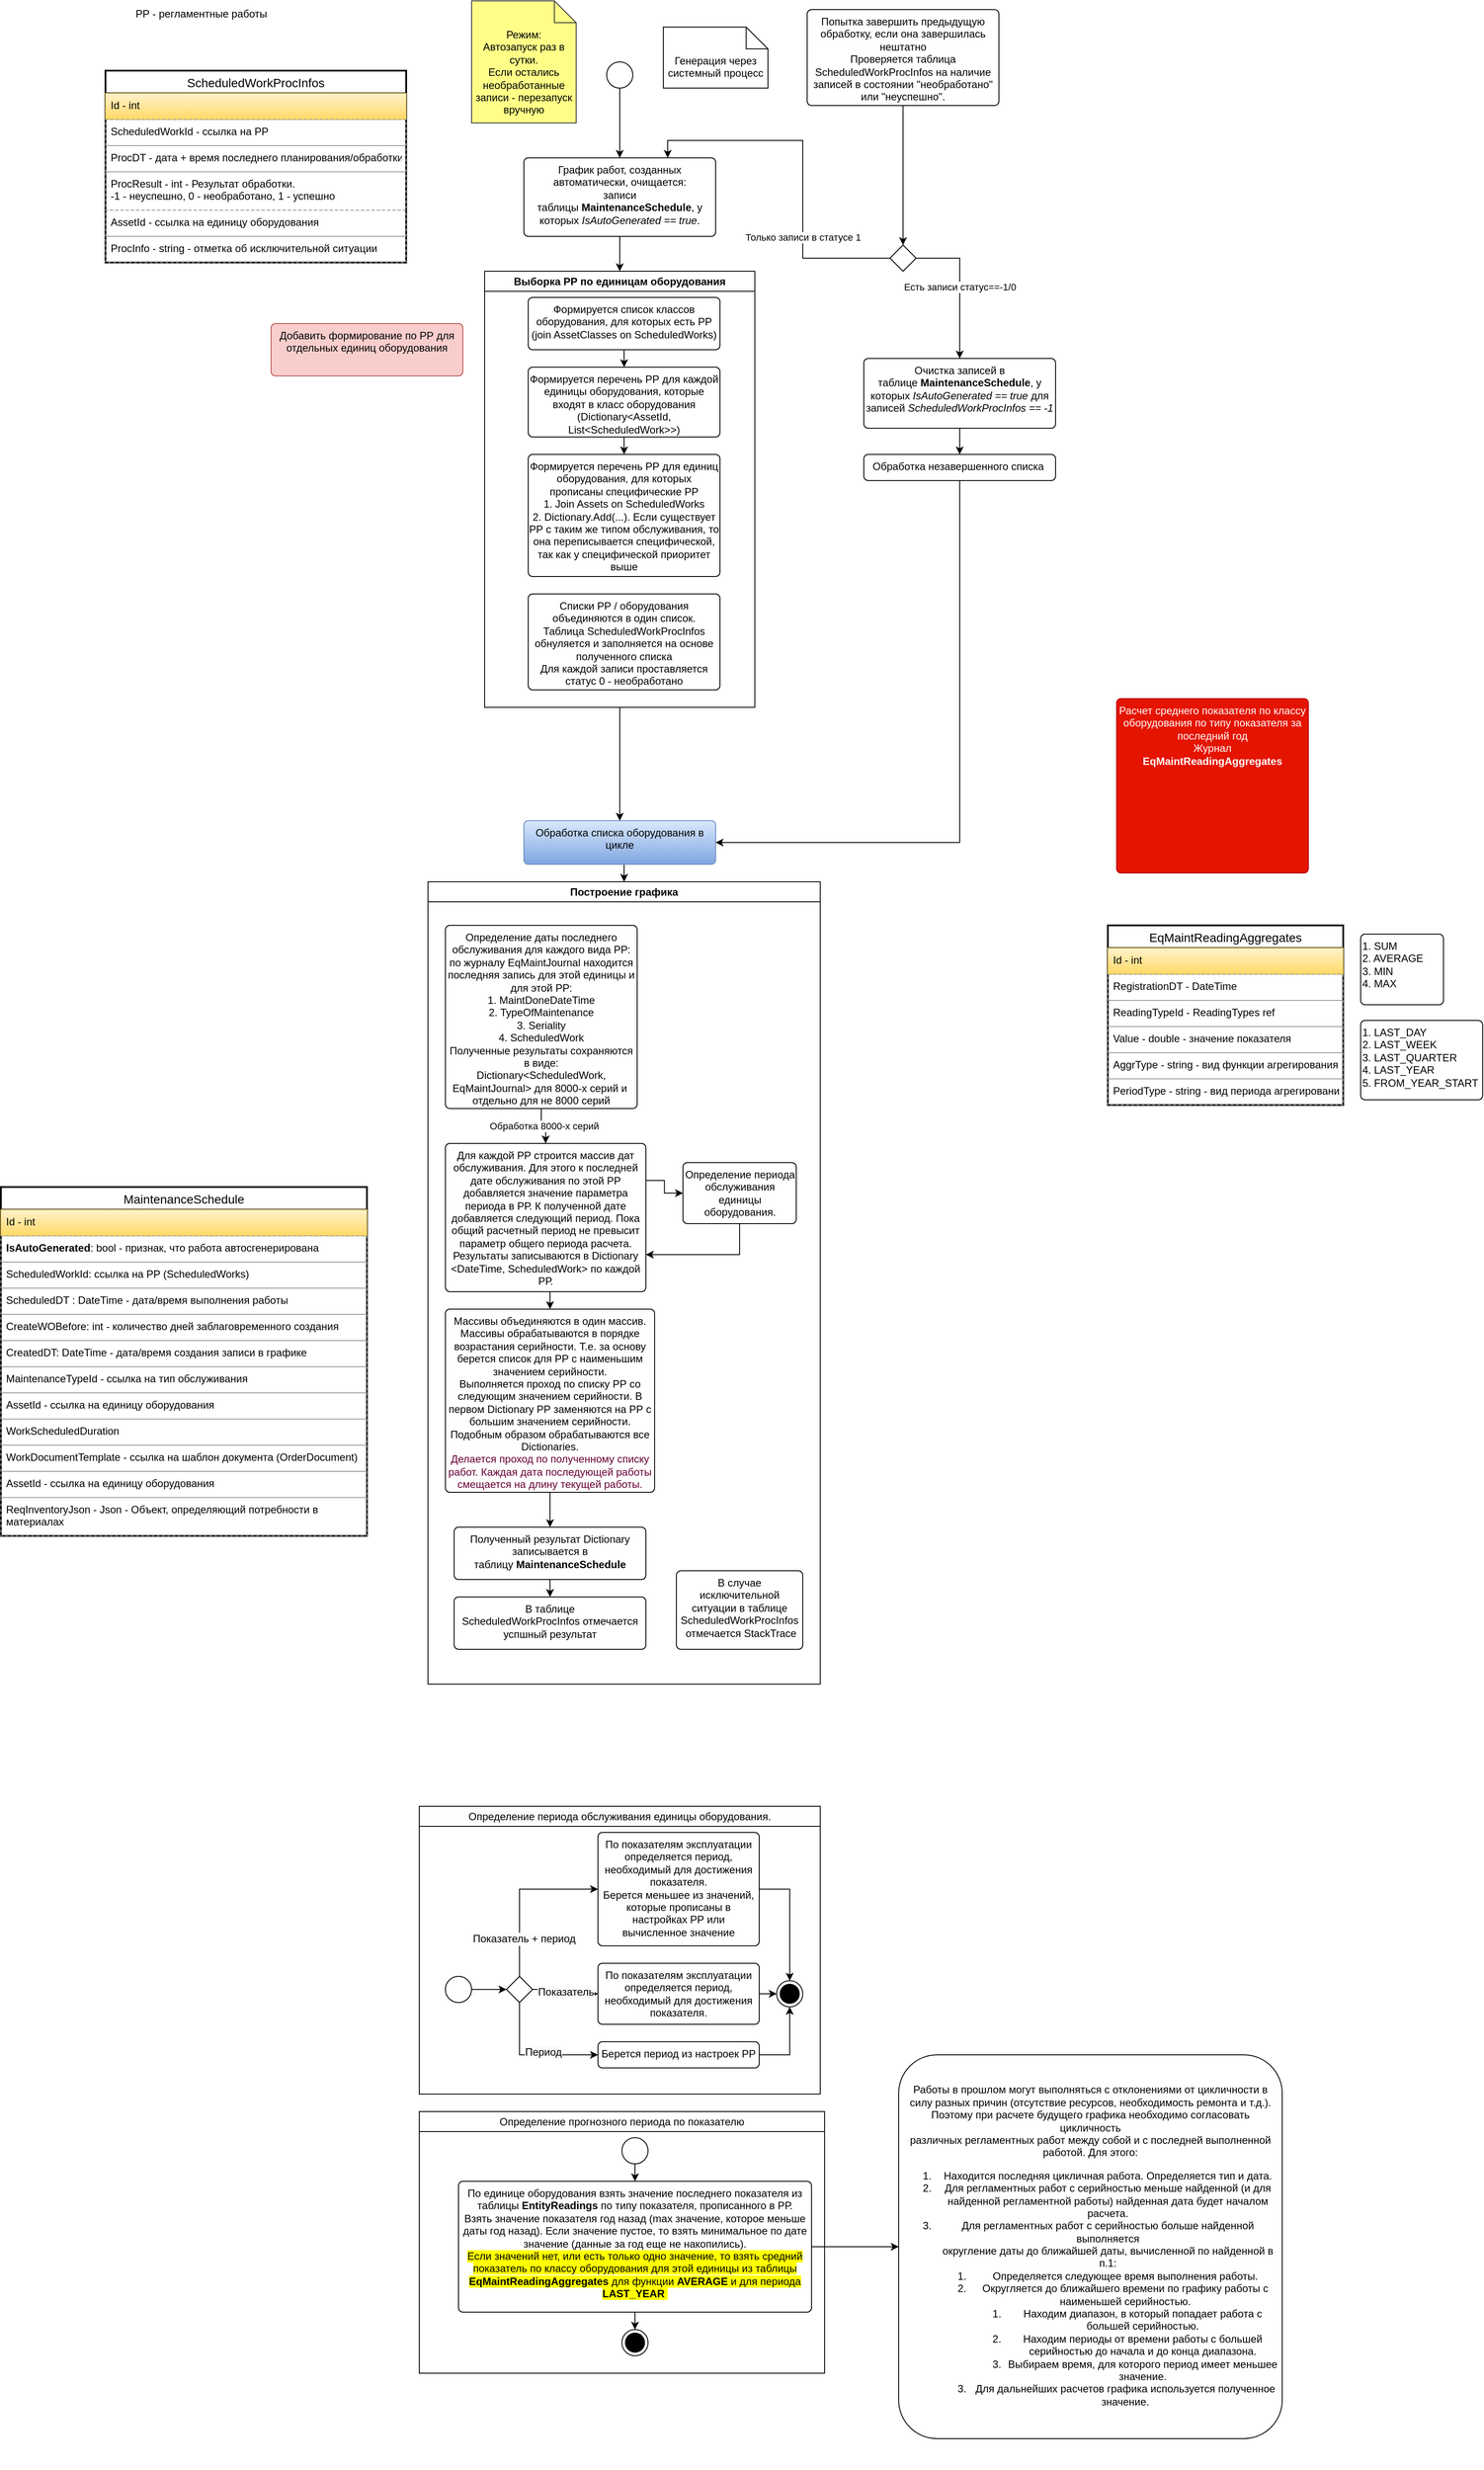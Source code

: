 <mxfile version="20.7.4" type="device" pages="2"><diagram id="JHgPnaKzO2jE0AW-ym6M" name="Обработка РР.v.4"><mxGraphModel dx="2268" dy="1928" grid="1" gridSize="10" guides="1" tooltips="1" connect="1" arrows="1" fold="1" page="1" pageScale="1" pageWidth="850" pageHeight="1100" math="0" shadow="0"><root><mxCell id="0"/><mxCell id="1" parent="0"/><mxCell id="C1rYLVLYfybaDBwQ7R8C-34" style="edgeStyle=elbowEdgeStyle;rounded=0;orthogonalLoop=1;jettySize=auto;html=1;exitX=0.5;exitY=1;exitDx=0;exitDy=0;entryX=0.5;entryY=0;entryDx=0;entryDy=0;" parent="1" source="Jcl7Zfxa4LBaRfXz7T5j-1" target="r-Jg5d-p9sV3vvvIZB25-13" edge="1"><mxGeometry relative="1" as="geometry"/></mxCell><mxCell id="Jcl7Zfxa4LBaRfXz7T5j-1" value="" style="ellipse;spacingBottom=0;" parent="1" vertex="1"><mxGeometry x="425" y="-310" width="30" height="30" as="geometry"/></mxCell><mxCell id="Jcl7Zfxa4LBaRfXz7T5j-17" value="РР - регламентные работы" style="text;html=1;strokeColor=none;fillColor=none;align=center;verticalAlign=middle;whiteSpace=wrap;rounded=0;" parent="1" vertex="1"><mxGeometry x="-120" y="-380" width="160" height="30" as="geometry"/></mxCell><mxCell id="Jcl7Zfxa4LBaRfXz7T5j-40" style="edgeStyle=orthogonalEdgeStyle;rounded=0;orthogonalLoop=1;jettySize=auto;html=1;exitX=0.5;exitY=1;exitDx=0;exitDy=0;" parent="1" source="Jcl7Zfxa4LBaRfXz7T5j-20" target="Jcl7Zfxa4LBaRfXz7T5j-31" edge="1"><mxGeometry relative="1" as="geometry"/></mxCell><mxCell id="Jcl7Zfxa4LBaRfXz7T5j-20" value="&lt;span style=&quot;background-color: rgb(255, 255, 255);&quot;&gt;Выборка РР по единицам оборудования&lt;/span&gt;" style="swimlane;whiteSpace=wrap;html=1;" parent="1" vertex="1"><mxGeometry x="285" y="-70" width="310" height="500" as="geometry"><mxRectangle x="335" y="140" width="280" height="30" as="alternateBounds"/></mxGeometry></mxCell><mxCell id="Jcl7Zfxa4LBaRfXz7T5j-24" style="edgeStyle=orthogonalEdgeStyle;rounded=0;orthogonalLoop=1;jettySize=auto;html=1;exitX=0.5;exitY=1;exitDx=0;exitDy=0;entryX=0.5;entryY=0;entryDx=0;entryDy=0;" parent="Jcl7Zfxa4LBaRfXz7T5j-20" source="Jcl7Zfxa4LBaRfXz7T5j-21" target="Jcl7Zfxa4LBaRfXz7T5j-22" edge="1"><mxGeometry relative="1" as="geometry"/></mxCell><mxCell id="Jcl7Zfxa4LBaRfXz7T5j-21" value="Формируется список классов оборудования, для которых есть РР&lt;br&gt;(join AssetClasses on ScheduledWorks)" style="html=1;align=center;verticalAlign=top;rounded=1;absoluteArcSize=1;arcSize=10;dashed=0;whiteSpace=wrap;" parent="Jcl7Zfxa4LBaRfXz7T5j-20" vertex="1"><mxGeometry x="50" y="30" width="220" height="60" as="geometry"/></mxCell><mxCell id="Jcl7Zfxa4LBaRfXz7T5j-25" style="edgeStyle=orthogonalEdgeStyle;rounded=0;orthogonalLoop=1;jettySize=auto;html=1;exitX=0.5;exitY=1;exitDx=0;exitDy=0;entryX=0.5;entryY=0;entryDx=0;entryDy=0;" parent="Jcl7Zfxa4LBaRfXz7T5j-20" source="Jcl7Zfxa4LBaRfXz7T5j-22" target="Jcl7Zfxa4LBaRfXz7T5j-23" edge="1"><mxGeometry relative="1" as="geometry"/></mxCell><mxCell id="Jcl7Zfxa4LBaRfXz7T5j-22" value="Формируется перечень РР для каждой единицы оборудования, которые входят в класс оборудования &lt;br&gt;(Dictionary&amp;lt;AssetId, List&amp;lt;ScheduledWork&amp;gt;&amp;gt;)" style="html=1;align=center;verticalAlign=top;rounded=1;absoluteArcSize=1;arcSize=10;dashed=0;whiteSpace=wrap;" parent="Jcl7Zfxa4LBaRfXz7T5j-20" vertex="1"><mxGeometry x="50" y="110" width="220" height="80" as="geometry"/></mxCell><mxCell id="Jcl7Zfxa4LBaRfXz7T5j-23" value="Формируется перечень РР для единиц оборудования, для которых прописаны специфические РР&lt;br&gt;1. Join Assets on ScheduledWorks&lt;br&gt;2. Dictionary.Add(...). Если существует РР с таким же типом обслуживания, то она переписывается специфической, так как у специфической приоритет выше" style="html=1;align=center;verticalAlign=top;rounded=1;absoluteArcSize=1;arcSize=10;dashed=0;whiteSpace=wrap;" parent="Jcl7Zfxa4LBaRfXz7T5j-20" vertex="1"><mxGeometry x="50" y="210" width="220" height="140" as="geometry"/></mxCell><mxCell id="r-Jg5d-p9sV3vvvIZB25-47" value="Списки РР / оборудования объединяются в один список.&lt;br&gt;Таблица ScheduledWorkProcInfos обнуляется и заполняется на основе полученного списка&lt;br&gt;Для каждой записи проставляется статус 0 - необработано" style="html=1;align=center;verticalAlign=top;rounded=1;absoluteArcSize=1;arcSize=10;dashed=0;whiteSpace=wrap;" parent="Jcl7Zfxa4LBaRfXz7T5j-20" vertex="1"><mxGeometry x="50" y="370" width="220" height="110" as="geometry"/></mxCell><mxCell id="Jcl7Zfxa4LBaRfXz7T5j-26" value="Построение графика" style="swimlane;whiteSpace=wrap;html=1;" parent="1" vertex="1"><mxGeometry x="220" y="630" width="450" height="920" as="geometry"/></mxCell><mxCell id="Jcl7Zfxa4LBaRfXz7T5j-47" value="Обработка 8000-х серий" style="edgeStyle=orthogonalEdgeStyle;rounded=0;orthogonalLoop=1;jettySize=auto;html=1;exitX=0.5;exitY=1;exitDx=0;exitDy=0;entryX=0.5;entryY=0;entryDx=0;entryDy=0;fontColor=#000000;" parent="Jcl7Zfxa4LBaRfXz7T5j-26" source="Jcl7Zfxa4LBaRfXz7T5j-42" target="Jcl7Zfxa4LBaRfXz7T5j-43" edge="1"><mxGeometry relative="1" as="geometry"/></mxCell><mxCell id="Jcl7Zfxa4LBaRfXz7T5j-42" value="Определение даты последнего обслуживания для каждого вида РР: по журналу&amp;nbsp;EqMaintJournal находится последняя запись для этой единицы и для этой РР:&lt;br&gt;1. MaintDoneDateTime&lt;br&gt;2. TypeOfMaintenance&lt;br&gt;3. Seriality&lt;br&gt;4. ScheduledWork&lt;br&gt;Полученные результаты сохраняются в виде:&lt;br&gt;Dictionary&amp;lt;ScheduledWork, EqMaintJournal&amp;gt; для 8000-х серий и&amp;nbsp;&lt;br&gt;отдельно для не 8000 серий" style="html=1;align=center;verticalAlign=top;rounded=1;absoluteArcSize=1;arcSize=10;dashed=0;whiteSpace=wrap;" parent="Jcl7Zfxa4LBaRfXz7T5j-26" vertex="1"><mxGeometry x="20" y="50" width="220" height="210" as="geometry"/></mxCell><mxCell id="Jcl7Zfxa4LBaRfXz7T5j-50" style="edgeStyle=orthogonalEdgeStyle;rounded=0;orthogonalLoop=1;jettySize=auto;html=1;exitX=0.5;exitY=1;exitDx=0;exitDy=0;entryX=0.5;entryY=0;entryDx=0;entryDy=0;fontColor=#000000;" parent="Jcl7Zfxa4LBaRfXz7T5j-26" source="Jcl7Zfxa4LBaRfXz7T5j-43" target="Jcl7Zfxa4LBaRfXz7T5j-49" edge="1"><mxGeometry relative="1" as="geometry"/></mxCell><mxCell id="C1rYLVLYfybaDBwQ7R8C-25" style="edgeStyle=orthogonalEdgeStyle;rounded=0;orthogonalLoop=1;jettySize=auto;html=1;exitX=1;exitY=0.25;exitDx=0;exitDy=0;entryX=0;entryY=0.5;entryDx=0;entryDy=0;" parent="Jcl7Zfxa4LBaRfXz7T5j-26" source="Jcl7Zfxa4LBaRfXz7T5j-43" target="C1rYLVLYfybaDBwQ7R8C-16" edge="1"><mxGeometry relative="1" as="geometry"/></mxCell><mxCell id="Jcl7Zfxa4LBaRfXz7T5j-43" value="Для каждой РР строится массив дат обслуживания. Для этого к последней дате обслуживания по этой РР добавляется значение параметра периода в РР. К полученной дате добавляется следующий период. Пока общий расчетный период не превысит параметр общего периода расчета.&lt;br&gt;Результаты записываются в Dictionary &amp;lt;DateTime, ScheduledWork&amp;gt; по каждой РР." style="html=1;align=center;verticalAlign=top;rounded=1;absoluteArcSize=1;arcSize=10;dashed=0;whiteSpace=wrap;" parent="Jcl7Zfxa4LBaRfXz7T5j-26" vertex="1"><mxGeometry x="20" y="300" width="230" height="170" as="geometry"/></mxCell><mxCell id="r-Jg5d-p9sV3vvvIZB25-4" style="edgeStyle=orthogonalEdgeStyle;rounded=0;orthogonalLoop=1;jettySize=auto;html=1;exitX=0.5;exitY=1;exitDx=0;exitDy=0;entryX=0.5;entryY=0;entryDx=0;entryDy=0;" parent="Jcl7Zfxa4LBaRfXz7T5j-26" source="Jcl7Zfxa4LBaRfXz7T5j-49" target="r-Jg5d-p9sV3vvvIZB25-3" edge="1"><mxGeometry relative="1" as="geometry"/></mxCell><mxCell id="Jcl7Zfxa4LBaRfXz7T5j-49" value="Массивы объединяются в один массив.&lt;br&gt;Массивы обрабатываются в порядке возрастания серийности. Т.е. за основу берется список для РР с наименьшим значением серийности.&lt;br&gt;Выполняется проход по списку РР со следующим значением серийности. В первом Dictionary РР заменяются на РР с большим значением серийности.&lt;br&gt;Подобным образом обрабатываются все Dictionaries.&lt;br&gt;&lt;font color=&quot;#660033&quot;&gt;Делается проход по полученному списку работ. Каждая дата последующей работы смещается на длину текущей работы.&lt;/font&gt;" style="html=1;align=center;verticalAlign=top;rounded=1;absoluteArcSize=1;arcSize=10;dashed=0;whiteSpace=wrap;" parent="Jcl7Zfxa4LBaRfXz7T5j-26" vertex="1"><mxGeometry x="20" y="490" width="240" height="210" as="geometry"/></mxCell><mxCell id="C1rYLVLYfybaDBwQ7R8C-16" value="Определение периода обслуживания единицы оборудования." style="html=1;align=center;verticalAlign=top;rounded=1;absoluteArcSize=1;arcSize=10;dashed=0;whiteSpace=wrap;" parent="Jcl7Zfxa4LBaRfXz7T5j-26" vertex="1"><mxGeometry x="292.5" y="322" width="130" height="70" as="geometry"/></mxCell><mxCell id="C1rYLVLYfybaDBwQ7R8C-31" style="edgeStyle=orthogonalEdgeStyle;rounded=0;orthogonalLoop=1;jettySize=auto;html=1;exitX=0.5;exitY=1;exitDx=0;exitDy=0;entryX=1;entryY=0.75;entryDx=0;entryDy=0;" parent="Jcl7Zfxa4LBaRfXz7T5j-26" source="C1rYLVLYfybaDBwQ7R8C-16" target="Jcl7Zfxa4LBaRfXz7T5j-43" edge="1"><mxGeometry x="0.785" y="113" relative="1" as="geometry"><mxPoint x="290" y="440" as="targetPoint"/><mxPoint as="offset"/><mxPoint x="835" y="470" as="sourcePoint"/></mxGeometry></mxCell><mxCell id="r-Jg5d-p9sV3vvvIZB25-63" style="edgeStyle=orthogonalEdgeStyle;rounded=0;orthogonalLoop=1;jettySize=auto;html=1;exitX=0.5;exitY=1;exitDx=0;exitDy=0;entryX=0.5;entryY=0;entryDx=0;entryDy=0;" parent="Jcl7Zfxa4LBaRfXz7T5j-26" source="r-Jg5d-p9sV3vvvIZB25-3" target="r-Jg5d-p9sV3vvvIZB25-62" edge="1"><mxGeometry relative="1" as="geometry"/></mxCell><mxCell id="r-Jg5d-p9sV3vvvIZB25-3" value="Полученный результат Dictionary записывается в таблицу&amp;nbsp;&lt;strong&gt;MaintenanceSchedule&lt;/strong&gt;" style="html=1;align=center;verticalAlign=top;rounded=1;absoluteArcSize=1;arcSize=10;dashed=0;whiteSpace=wrap;" parent="Jcl7Zfxa4LBaRfXz7T5j-26" vertex="1"><mxGeometry x="30" y="740" width="220" height="60" as="geometry"/></mxCell><mxCell id="r-Jg5d-p9sV3vvvIZB25-62" value="В таблице ScheduledWorkProcInfos&amp;nbsp;отмечается успшный результат" style="html=1;align=center;verticalAlign=top;rounded=1;absoluteArcSize=1;arcSize=10;dashed=0;whiteSpace=wrap;" parent="Jcl7Zfxa4LBaRfXz7T5j-26" vertex="1"><mxGeometry x="30" y="820" width="220" height="60" as="geometry"/></mxCell><mxCell id="r-Jg5d-p9sV3vvvIZB25-64" value="В случае исключительной ситуации в таблице ScheduledWorkProcInfos&lt;br&gt;&amp;nbsp;отмечается StackTrace" style="html=1;align=center;verticalAlign=top;rounded=1;absoluteArcSize=1;arcSize=10;dashed=0;whiteSpace=wrap;" parent="Jcl7Zfxa4LBaRfXz7T5j-26" vertex="1"><mxGeometry x="285" y="790" width="145" height="90" as="geometry"/></mxCell><mxCell id="Jcl7Zfxa4LBaRfXz7T5j-38" style="edgeStyle=orthogonalEdgeStyle;rounded=0;orthogonalLoop=1;jettySize=auto;html=1;exitX=0.5;exitY=1;exitDx=0;exitDy=0;entryX=0.5;entryY=0;entryDx=0;entryDy=0;" parent="1" source="Jcl7Zfxa4LBaRfXz7T5j-31" target="Jcl7Zfxa4LBaRfXz7T5j-26" edge="1"><mxGeometry relative="1" as="geometry"><mxPoint x="530" y="910" as="targetPoint"/><mxPoint x="750" y="615" as="sourcePoint"/></mxGeometry></mxCell><mxCell id="Jcl7Zfxa4LBaRfXz7T5j-31" value="Обработка списка оборудования в цикле" style="html=1;align=center;verticalAlign=top;rounded=1;absoluteArcSize=1;arcSize=10;dashed=0;whiteSpace=wrap;fillColor=#dae8fc;gradientColor=#7ea6e0;strokeColor=#6c8ebf;" parent="1" vertex="1"><mxGeometry x="330" y="560" width="220" height="50" as="geometry"/></mxCell><mxCell id="UWZ5M1eTcSLC1sL6GRkr-5" value="Расчет среднего показателя по классу оборудования по типу показателя за последний год&lt;br&gt;Журнал&lt;br&gt;&lt;b&gt;EqMaintReadingAggregates&lt;/b&gt;&lt;br&gt;" style="html=1;align=center;verticalAlign=top;rounded=1;absoluteArcSize=1;arcSize=10;dashed=0;whiteSpace=wrap;fillColor=#e51400;fontColor=#ffffff;strokeColor=#B20000;" parent="1" vertex="1"><mxGeometry x="1010" y="420" width="220" height="200" as="geometry"/></mxCell><mxCell id="UWZ5M1eTcSLC1sL6GRkr-8" value="EqMaintReadingAggregates" style="swimlane;fontStyle=0;childLayout=stackLayout;horizontal=1;startSize=26;horizontalStack=0;resizeParent=1;resizeParentMax=0;resizeLast=0;collapsible=1;marginBottom=0;align=center;fontSize=14;strokeWidth=2;" parent="1" vertex="1"><mxGeometry x="1000" y="680" width="270" height="206" as="geometry"/></mxCell><mxCell id="UWZ5M1eTcSLC1sL6GRkr-9" value="Id - int" style="text;strokeColor=#d6b656;fillColor=#fff2cc;spacingLeft=4;spacingRight=4;overflow=hidden;rotatable=0;points=[[0,0.5],[1,0.5]];portConstraint=eastwest;fontSize=12;gradientColor=#ffd966;" parent="UWZ5M1eTcSLC1sL6GRkr-8" vertex="1"><mxGeometry y="26" width="270" height="30" as="geometry"/></mxCell><mxCell id="UWZ5M1eTcSLC1sL6GRkr-10" value="RegistrationDT - DateTime" style="text;strokeColor=#999999;fillColor=none;spacingLeft=4;spacingRight=4;overflow=hidden;rotatable=0;points=[[0,0.5],[1,0.5]];portConstraint=eastwest;fontSize=12;dashed=1;" parent="UWZ5M1eTcSLC1sL6GRkr-8" vertex="1"><mxGeometry y="56" width="270" height="30" as="geometry"/></mxCell><mxCell id="UWZ5M1eTcSLC1sL6GRkr-11" value="ReadingTypeId - ReadingTypes ref" style="text;strokeColor=#999999;fillColor=none;spacingLeft=4;spacingRight=4;overflow=hidden;rotatable=0;points=[[0,0.5],[1,0.5]];portConstraint=eastwest;fontSize=12;dashed=1;" parent="UWZ5M1eTcSLC1sL6GRkr-8" vertex="1"><mxGeometry y="86" width="270" height="30" as="geometry"/></mxCell><mxCell id="UWZ5M1eTcSLC1sL6GRkr-12" value="Value - double - значение показателя" style="text;strokeColor=#999999;fillColor=none;spacingLeft=4;spacingRight=4;overflow=hidden;rotatable=0;points=[[0,0.5],[1,0.5]];portConstraint=eastwest;fontSize=12;dashed=1;" parent="UWZ5M1eTcSLC1sL6GRkr-8" vertex="1"><mxGeometry y="116" width="270" height="30" as="geometry"/></mxCell><mxCell id="UWZ5M1eTcSLC1sL6GRkr-13" value="AggrType - string - вид функции агрегирования" style="text;strokeColor=#999999;fillColor=none;spacingLeft=4;spacingRight=4;overflow=hidden;rotatable=0;points=[[0,0.5],[1,0.5]];portConstraint=eastwest;fontSize=12;dashed=1;" parent="UWZ5M1eTcSLC1sL6GRkr-8" vertex="1"><mxGeometry y="146" width="270" height="30" as="geometry"/></mxCell><mxCell id="UWZ5M1eTcSLC1sL6GRkr-16" value="PeriodType - string - вид периода агрегирования" style="text;strokeColor=#999999;fillColor=none;spacingLeft=4;spacingRight=4;overflow=hidden;rotatable=0;points=[[0,0.5],[1,0.5]];portConstraint=eastwest;fontSize=12;dashed=1;" parent="UWZ5M1eTcSLC1sL6GRkr-8" vertex="1"><mxGeometry y="176" width="270" height="30" as="geometry"/></mxCell><mxCell id="UWZ5M1eTcSLC1sL6GRkr-15" value="1. SUM&lt;br&gt;2. AVERAGE&lt;br&gt;3. MIN&lt;br&gt;4. MAX" style="html=1;align=left;verticalAlign=top;rounded=1;absoluteArcSize=1;arcSize=10;dashed=0;whiteSpace=wrap;" parent="1" vertex="1"><mxGeometry x="1290" y="690" width="95" height="81" as="geometry"/></mxCell><mxCell id="UWZ5M1eTcSLC1sL6GRkr-17" value="1. LAST_DAY&lt;br&gt;2. LAST_WEEK&lt;br&gt;3. LAST_QUARTER&lt;br&gt;4. LAST_YEAR&lt;br&gt;5. FROM_YEAR_START" style="html=1;align=left;verticalAlign=top;rounded=1;absoluteArcSize=1;arcSize=10;dashed=0;whiteSpace=wrap;" parent="1" vertex="1"><mxGeometry x="1290" y="789" width="140" height="91" as="geometry"/></mxCell><mxCell id="UWZ5M1eTcSLC1sL6GRkr-18" value="&lt;span style=&quot;font-weight: 400;&quot;&gt;Определение прогнозного периода по показателю&lt;/span&gt;" style="swimlane;whiteSpace=wrap;html=1;strokeColor=#000000;strokeWidth=1;" parent="1" vertex="1"><mxGeometry x="210" y="2040" width="465" height="300" as="geometry"/></mxCell><mxCell id="UWZ5M1eTcSLC1sL6GRkr-1" value="" style="ellipse;" parent="UWZ5M1eTcSLC1sL6GRkr-18" vertex="1"><mxGeometry x="232.5" y="30" width="30" height="30" as="geometry"/></mxCell><mxCell id="UWZ5M1eTcSLC1sL6GRkr-2" value="По единице оборудования взять значение последнего показателя из таблицы &lt;b&gt;EntityReadings&lt;/b&gt; по типу показателя, прописанного в РР.&lt;br&gt;Взять значение показателя год назад (max значение, которое меньше даты год назад). Если значение пустое, то взять минимальное по дате значение (данные за год еще не накопились).&lt;br&gt;&lt;span style=&quot;background-color: rgb(255, 255, 0);&quot;&gt;Если значений нет, или есть только одно значение, то&amp;nbsp;взять средний показатель по классу оборудования для этой единицы из таблицы &lt;b&gt;EqMaintReadingAggregates &lt;/b&gt;для функции &lt;b&gt;AVERAGE&lt;/b&gt; и для периода &lt;b&gt;LAST_YEAR&amp;nbsp;&lt;/b&gt;&lt;/span&gt;" style="html=1;align=center;verticalAlign=top;rounded=1;absoluteArcSize=1;arcSize=10;dashed=0;whiteSpace=wrap;" parent="UWZ5M1eTcSLC1sL6GRkr-18" vertex="1"><mxGeometry x="45" y="80" width="405" height="150" as="geometry"/></mxCell><mxCell id="UWZ5M1eTcSLC1sL6GRkr-19" value="" style="ellipse;html=1;shape=endState;fillColor=strokeColor;strokeColor=#000000;strokeWidth=1;" parent="UWZ5M1eTcSLC1sL6GRkr-18" vertex="1"><mxGeometry x="232.5" y="250" width="30" height="30" as="geometry"/></mxCell><mxCell id="UWZ5M1eTcSLC1sL6GRkr-4" style="edgeStyle=orthogonalEdgeStyle;rounded=0;orthogonalLoop=1;jettySize=auto;html=1;exitX=0.5;exitY=1;exitDx=0;exitDy=0;entryX=0.5;entryY=0;entryDx=0;entryDy=0;" parent="UWZ5M1eTcSLC1sL6GRkr-18" source="UWZ5M1eTcSLC1sL6GRkr-1" target="UWZ5M1eTcSLC1sL6GRkr-2" edge="1"><mxGeometry relative="1" as="geometry"/></mxCell><mxCell id="UWZ5M1eTcSLC1sL6GRkr-20" style="edgeStyle=orthogonalEdgeStyle;rounded=0;orthogonalLoop=1;jettySize=auto;html=1;exitX=0.5;exitY=1;exitDx=0;exitDy=0;entryX=0.5;entryY=0;entryDx=0;entryDy=0;" parent="UWZ5M1eTcSLC1sL6GRkr-18" source="UWZ5M1eTcSLC1sL6GRkr-2" target="UWZ5M1eTcSLC1sL6GRkr-19" edge="1"><mxGeometry relative="1" as="geometry"/></mxCell><mxCell id="r-Jg5d-p9sV3vvvIZB25-5" value="MaintenanceSchedule" style="swimlane;fontStyle=0;childLayout=stackLayout;horizontal=1;startSize=26;horizontalStack=0;resizeParent=1;resizeParentMax=0;resizeLast=0;collapsible=1;marginBottom=0;align=center;fontSize=14;strokeWidth=2;" parent="1" vertex="1"><mxGeometry x="-270" y="980" width="420" height="400" as="geometry"/></mxCell><mxCell id="r-Jg5d-p9sV3vvvIZB25-6" value="Id - int" style="text;strokeColor=#d6b656;fillColor=#fff2cc;spacingLeft=4;spacingRight=4;overflow=hidden;rotatable=0;points=[[0,0.5],[1,0.5]];portConstraint=eastwest;fontSize=12;gradientColor=#ffd966;" parent="r-Jg5d-p9sV3vvvIZB25-5" vertex="1"><mxGeometry y="26" width="420" height="30" as="geometry"/></mxCell><mxCell id="r-Jg5d-p9sV3vvvIZB25-7" value="&lt;b&gt;IsAutoGenerated&lt;/b&gt;: bool - признак, что работа автосгенерирована" style="text;strokeColor=#999999;fillColor=none;spacingLeft=4;spacingRight=4;overflow=hidden;rotatable=0;points=[[0,0.5],[1,0.5]];portConstraint=eastwest;fontSize=12;dashed=1;html=1;" parent="r-Jg5d-p9sV3vvvIZB25-5" vertex="1"><mxGeometry y="56" width="420" height="30" as="geometry"/></mxCell><mxCell id="r-Jg5d-p9sV3vvvIZB25-8" value="ScheduledWorkId: ссылка на РР (ScheduledWorks)" style="text;strokeColor=#999999;fillColor=none;spacingLeft=4;spacingRight=4;overflow=hidden;rotatable=0;points=[[0,0.5],[1,0.5]];portConstraint=eastwest;fontSize=12;dashed=1;html=1;" parent="r-Jg5d-p9sV3vvvIZB25-5" vertex="1"><mxGeometry y="86" width="420" height="30" as="geometry"/></mxCell><mxCell id="r-Jg5d-p9sV3vvvIZB25-9" value="ScheduledDT : DateTime - дата/время выполнения работы" style="text;strokeColor=#999999;fillColor=none;spacingLeft=4;spacingRight=4;overflow=hidden;rotatable=0;points=[[0,0.5],[1,0.5]];portConstraint=eastwest;fontSize=12;dashed=1;fontStyle=0;html=1;" parent="r-Jg5d-p9sV3vvvIZB25-5" vertex="1"><mxGeometry y="116" width="420" height="30" as="geometry"/></mxCell><mxCell id="r-Jg5d-p9sV3vvvIZB25-10" value="CreateWOBefore: int - количество дней заблаговременного создания" style="text;strokeColor=#999999;fillColor=none;spacingLeft=4;spacingRight=4;overflow=hidden;rotatable=0;points=[[0,0.5],[1,0.5]];portConstraint=eastwest;fontSize=12;dashed=1;html=1;" parent="r-Jg5d-p9sV3vvvIZB25-5" vertex="1"><mxGeometry y="146" width="420" height="30" as="geometry"/></mxCell><mxCell id="r-Jg5d-p9sV3vvvIZB25-11" value="CreatedDT: DateTime - дата/время создания записи в графике" style="text;strokeColor=#999999;fillColor=none;spacingLeft=4;spacingRight=4;overflow=hidden;rotatable=0;points=[[0,0.5],[1,0.5]];portConstraint=eastwest;fontSize=12;dashed=1;html=1;" parent="r-Jg5d-p9sV3vvvIZB25-5" vertex="1"><mxGeometry y="176" width="420" height="30" as="geometry"/></mxCell><mxCell id="r-Jg5d-p9sV3vvvIZB25-12" value="MaintenanceTypeId - ссылка на тип обслуживания" style="text;strokeColor=#999999;fillColor=none;spacingLeft=4;spacingRight=4;overflow=hidden;rotatable=0;points=[[0,0.5],[1,0.5]];portConstraint=eastwest;fontSize=12;dashed=1;html=1;" parent="r-Jg5d-p9sV3vvvIZB25-5" vertex="1"><mxGeometry y="206" width="420" height="30" as="geometry"/></mxCell><mxCell id="r-Jg5d-p9sV3vvvIZB25-15" value="AssetId - ссылка на единицу оборудования" style="text;strokeColor=#999999;fillColor=none;spacingLeft=4;spacingRight=4;overflow=hidden;rotatable=0;points=[[0,0.5],[1,0.5]];portConstraint=eastwest;fontSize=12;dashed=1;html=1;" parent="r-Jg5d-p9sV3vvvIZB25-5" vertex="1"><mxGeometry y="236" width="420" height="30" as="geometry"/></mxCell><mxCell id="r-Jg5d-p9sV3vvvIZB25-16" value="WorkScheduledDuration " style="text;strokeColor=#999999;fillColor=none;spacingLeft=4;spacingRight=4;overflow=hidden;rotatable=0;points=[[0,0.5],[1,0.5]];portConstraint=eastwest;fontSize=12;dashed=1;html=1;" parent="r-Jg5d-p9sV3vvvIZB25-5" vertex="1"><mxGeometry y="266" width="420" height="30" as="geometry"/></mxCell><mxCell id="r-Jg5d-p9sV3vvvIZB25-17" value="WorkDocumentTemplate - ссылка на шаблон документа (OrderDocument)" style="text;strokeColor=#999999;fillColor=none;spacingLeft=4;spacingRight=4;overflow=hidden;rotatable=0;points=[[0,0.5],[1,0.5]];portConstraint=eastwest;fontSize=12;dashed=1;html=1;" parent="r-Jg5d-p9sV3vvvIZB25-5" vertex="1"><mxGeometry y="296" width="420" height="30" as="geometry"/></mxCell><mxCell id="r-Jg5d-p9sV3vvvIZB25-18" value="AssetId - ссылка на единицу оборудования" style="text;strokeColor=#999999;fillColor=none;spacingLeft=4;spacingRight=4;overflow=hidden;rotatable=0;points=[[0,0.5],[1,0.5]];portConstraint=eastwest;fontSize=12;dashed=1;html=1;" parent="r-Jg5d-p9sV3vvvIZB25-5" vertex="1"><mxGeometry y="326" width="420" height="30" as="geometry"/></mxCell><mxCell id="LiqkUirD0_CPfNE7Ibzl-3" value="&lt;span style=&quot;&quot;&gt;ReqInventoryJson - Json - Объект, определяющий потребности в материалах&lt;/span&gt;" style="text;strokeColor=#999999;fillColor=none;spacingLeft=4;spacingRight=4;overflow=hidden;rotatable=0;points=[[0,0.5],[1,0.5]];portConstraint=eastwest;fontSize=12;dashed=1;html=1;whiteSpace=wrap;" parent="r-Jg5d-p9sV3vvvIZB25-5" vertex="1"><mxGeometry y="356" width="420" height="44" as="geometry"/></mxCell><mxCell id="r-Jg5d-p9sV3vvvIZB25-14" style="edgeStyle=orthogonalEdgeStyle;rounded=0;orthogonalLoop=1;jettySize=auto;html=1;exitX=0.5;exitY=1;exitDx=0;exitDy=0;entryX=0.5;entryY=0;entryDx=0;entryDy=0;" parent="1" source="r-Jg5d-p9sV3vvvIZB25-13" target="Jcl7Zfxa4LBaRfXz7T5j-20" edge="1"><mxGeometry relative="1" as="geometry"/></mxCell><mxCell id="r-Jg5d-p9sV3vvvIZB25-13" value="График работ, созданных автоматически, очищается:&lt;br&gt;записи таблицы&amp;nbsp;&lt;strong&gt;MaintenanceSchedule&lt;/strong&gt;, у которых &lt;i&gt;IsAutoGenerated == true&lt;/i&gt;." style="html=1;align=center;verticalAlign=top;rounded=1;absoluteArcSize=1;arcSize=10;dashed=0;whiteSpace=wrap;" parent="1" vertex="1"><mxGeometry x="330" y="-200" width="220" height="90" as="geometry"/></mxCell><mxCell id="r-Jg5d-p9sV3vvvIZB25-21" value="Генерация через системный процесс" style="shape=note2;boundedLbl=1;whiteSpace=wrap;html=1;size=25;verticalAlign=top;align=center;labelBackgroundColor=#FFFFFF;" parent="1" vertex="1"><mxGeometry x="490" y="-350" width="120" height="70" as="geometry"/></mxCell><mxCell id="r-Jg5d-p9sV3vvvIZB25-38" value="&lt;span style=&quot;font-weight: 400; background-color: rgb(251, 251, 251);&quot;&gt;Определение периода обслуживания единицы оборудования.&lt;/span&gt;" style="swimlane;whiteSpace=wrap;html=1;labelBackgroundColor=#FFFFFF;" parent="1" vertex="1"><mxGeometry x="210" y="1690" width="460" height="330" as="geometry"/></mxCell><mxCell id="r-Jg5d-p9sV3vvvIZB25-27" value="" style="rhombus;" parent="r-Jg5d-p9sV3vvvIZB25-38" vertex="1"><mxGeometry x="100" y="195" width="30" height="30" as="geometry"/></mxCell><mxCell id="r-Jg5d-p9sV3vvvIZB25-29" value="Берется период из настроек РР" style="html=1;align=center;verticalAlign=top;rounded=1;absoluteArcSize=1;arcSize=10;dashed=0;whiteSpace=wrap;" parent="r-Jg5d-p9sV3vvvIZB25-38" vertex="1"><mxGeometry x="205" y="270" width="185" height="30" as="geometry"/></mxCell><mxCell id="r-Jg5d-p9sV3vvvIZB25-23" style="edgeStyle=orthogonalEdgeStyle;rounded=0;orthogonalLoop=1;jettySize=auto;html=1;exitX=0.5;exitY=1;exitDx=0;exitDy=0;entryX=0;entryY=0.5;entryDx=0;entryDy=0;" parent="r-Jg5d-p9sV3vvvIZB25-38" source="r-Jg5d-p9sV3vvvIZB25-27" target="r-Jg5d-p9sV3vvvIZB25-29" edge="1"><mxGeometry relative="1" as="geometry"/></mxCell><mxCell id="r-Jg5d-p9sV3vvvIZB25-24" value="&lt;span style=&quot;font-size: 12px; background-color: rgb(251, 251, 251);&quot;&gt;Период&lt;/span&gt;" style="edgeLabel;html=1;align=center;verticalAlign=middle;resizable=0;points=[];" parent="r-Jg5d-p9sV3vvvIZB25-23" vertex="1" connectable="0"><mxGeometry x="0.16" y="3" relative="1" as="geometry"><mxPoint as="offset"/></mxGeometry></mxCell><mxCell id="r-Jg5d-p9sV3vvvIZB25-31" value="По показателям эксплуатации определяется период, необходимый для достижения показателя." style="html=1;align=center;verticalAlign=top;rounded=1;absoluteArcSize=1;arcSize=10;dashed=0;whiteSpace=wrap;" parent="r-Jg5d-p9sV3vvvIZB25-38" vertex="1"><mxGeometry x="205" y="180" width="185" height="70" as="geometry"/></mxCell><mxCell id="r-Jg5d-p9sV3vvvIZB25-25" value="&lt;span style=&quot;font-size: 12px; background-color: rgb(251, 251, 251);&quot;&gt;Показатель&lt;/span&gt;" style="edgeStyle=orthogonalEdgeStyle;rounded=0;orthogonalLoop=1;jettySize=auto;html=1;exitX=1;exitY=0.5;exitDx=0;exitDy=0;entryX=0;entryY=0.5;entryDx=0;entryDy=0;" parent="r-Jg5d-p9sV3vvvIZB25-38" source="r-Jg5d-p9sV3vvvIZB25-27" target="r-Jg5d-p9sV3vvvIZB25-31" edge="1"><mxGeometry relative="1" as="geometry"/></mxCell><mxCell id="r-Jg5d-p9sV3vvvIZB25-33" value="По показателям эксплуатации определяется период, необходимый для достижения показателя.&lt;br&gt;Берется меньшее из значений, которые прописаны в настройках РР или вычисленное значение" style="html=1;align=center;verticalAlign=top;rounded=1;absoluteArcSize=1;arcSize=10;dashed=0;whiteSpace=wrap;" parent="r-Jg5d-p9sV3vvvIZB25-38" vertex="1"><mxGeometry x="205" y="30" width="185" height="130" as="geometry"/></mxCell><mxCell id="r-Jg5d-p9sV3vvvIZB25-26" value="&lt;span style=&quot;font-size: 12px; background-color: rgb(251, 251, 251);&quot;&gt;Показатель + период&lt;/span&gt;" style="edgeStyle=orthogonalEdgeStyle;rounded=0;orthogonalLoop=1;jettySize=auto;html=1;exitX=0.5;exitY=0;exitDx=0;exitDy=0;entryX=0;entryY=0.5;entryDx=0;entryDy=0;" parent="r-Jg5d-p9sV3vvvIZB25-38" source="r-Jg5d-p9sV3vvvIZB25-27" target="r-Jg5d-p9sV3vvvIZB25-33" edge="1"><mxGeometry x="-0.545" y="-5" relative="1" as="geometry"><mxPoint as="offset"/></mxGeometry></mxCell><mxCell id="r-Jg5d-p9sV3vvvIZB25-36" style="edgeStyle=orthogonalEdgeStyle;rounded=0;orthogonalLoop=1;jettySize=auto;html=1;exitX=1;exitY=0.5;exitDx=0;exitDy=0;entryX=0;entryY=0.5;entryDx=0;entryDy=0;" parent="r-Jg5d-p9sV3vvvIZB25-38" source="r-Jg5d-p9sV3vvvIZB25-35" target="r-Jg5d-p9sV3vvvIZB25-27" edge="1"><mxGeometry relative="1" as="geometry"/></mxCell><mxCell id="r-Jg5d-p9sV3vvvIZB25-35" value="" style="ellipse;labelBackgroundColor=#FFFFFF;html=1;" parent="r-Jg5d-p9sV3vvvIZB25-38" vertex="1"><mxGeometry x="30" y="195" width="30" height="30" as="geometry"/></mxCell><mxCell id="r-Jg5d-p9sV3vvvIZB25-37" value="" style="ellipse;html=1;shape=endState;fillColor=strokeColor;labelBackgroundColor=#FFFFFF;" parent="r-Jg5d-p9sV3vvvIZB25-38" vertex="1"><mxGeometry x="410" y="200" width="30" height="30" as="geometry"/></mxCell><mxCell id="r-Jg5d-p9sV3vvvIZB25-28" style="edgeStyle=orthogonalEdgeStyle;rounded=0;orthogonalLoop=1;jettySize=auto;html=1;exitX=1;exitY=0.5;exitDx=0;exitDy=0;entryX=0.5;entryY=1;entryDx=0;entryDy=0;" parent="r-Jg5d-p9sV3vvvIZB25-38" source="r-Jg5d-p9sV3vvvIZB25-29" target="r-Jg5d-p9sV3vvvIZB25-37" edge="1"><mxGeometry relative="1" as="geometry"><mxPoint x="455" y="310" as="targetPoint"/></mxGeometry></mxCell><mxCell id="r-Jg5d-p9sV3vvvIZB25-30" style="edgeStyle=orthogonalEdgeStyle;rounded=0;orthogonalLoop=1;jettySize=auto;html=1;exitX=1;exitY=0.5;exitDx=0;exitDy=0;entryX=0;entryY=0.5;entryDx=0;entryDy=0;" parent="r-Jg5d-p9sV3vvvIZB25-38" source="r-Jg5d-p9sV3vvvIZB25-31" target="r-Jg5d-p9sV3vvvIZB25-37" edge="1"><mxGeometry relative="1" as="geometry"><mxPoint x="455" y="310" as="targetPoint"/></mxGeometry></mxCell><mxCell id="r-Jg5d-p9sV3vvvIZB25-32" style="edgeStyle=orthogonalEdgeStyle;rounded=0;orthogonalLoop=1;jettySize=auto;html=1;exitX=1;exitY=0.5;exitDx=0;exitDy=0;entryX=0.5;entryY=0;entryDx=0;entryDy=0;" parent="r-Jg5d-p9sV3vvvIZB25-38" source="r-Jg5d-p9sV3vvvIZB25-33" target="r-Jg5d-p9sV3vvvIZB25-37" edge="1"><mxGeometry relative="1" as="geometry"><mxPoint x="455" y="310" as="targetPoint"/></mxGeometry></mxCell><mxCell id="r-Jg5d-p9sV3vvvIZB25-40" value="ScheduledWorkProcInfos" style="swimlane;fontStyle=0;childLayout=stackLayout;horizontal=1;startSize=26;horizontalStack=0;resizeParent=1;resizeParentMax=0;resizeLast=0;collapsible=1;marginBottom=0;align=center;fontSize=14;strokeWidth=2;" parent="1" vertex="1"><mxGeometry x="-150" y="-300" width="345" height="220" as="geometry"/></mxCell><mxCell id="r-Jg5d-p9sV3vvvIZB25-41" value="Id - int" style="text;strokeColor=#d6b656;fillColor=#fff2cc;spacingLeft=4;spacingRight=4;overflow=hidden;rotatable=0;points=[[0,0.5],[1,0.5]];portConstraint=eastwest;fontSize=12;gradientColor=#ffd966;" parent="r-Jg5d-p9sV3vvvIZB25-40" vertex="1"><mxGeometry y="26" width="345" height="30" as="geometry"/></mxCell><mxCell id="r-Jg5d-p9sV3vvvIZB25-42" value="ScheduledWorkId - ссылка на РР" style="text;strokeColor=#999999;fillColor=none;spacingLeft=4;spacingRight=4;overflow=hidden;rotatable=0;points=[[0,0.5],[1,0.5]];portConstraint=eastwest;fontSize=12;dashed=1;" parent="r-Jg5d-p9sV3vvvIZB25-40" vertex="1"><mxGeometry y="56" width="345" height="30" as="geometry"/></mxCell><mxCell id="r-Jg5d-p9sV3vvvIZB25-43" value="ProcDT - дата + время последнего планирования/обработки" style="text;strokeColor=#999999;fillColor=none;spacingLeft=4;spacingRight=4;overflow=hidden;rotatable=0;points=[[0,0.5],[1,0.5]];portConstraint=eastwest;fontSize=12;dashed=1;" parent="r-Jg5d-p9sV3vvvIZB25-40" vertex="1"><mxGeometry y="86" width="345" height="30" as="geometry"/></mxCell><mxCell id="r-Jg5d-p9sV3vvvIZB25-44" value="ProcResult - int - Результат обработки. &#10;-1 - неуспешно, 0 - необработано, 1 - успешно" style="text;strokeColor=#999999;fillColor=none;spacingLeft=4;spacingRight=4;overflow=hidden;rotatable=0;points=[[0,0.5],[1,0.5]];portConstraint=eastwest;fontSize=12;dashed=1;" parent="r-Jg5d-p9sV3vvvIZB25-40" vertex="1"><mxGeometry y="116" width="345" height="44" as="geometry"/></mxCell><mxCell id="r-Jg5d-p9sV3vvvIZB25-48" value="AssetId - ссылка на единицу оборудования" style="text;strokeColor=#999999;fillColor=none;spacingLeft=4;spacingRight=4;overflow=hidden;rotatable=0;points=[[0,0.5],[1,0.5]];portConstraint=eastwest;fontSize=12;dashed=1;" parent="r-Jg5d-p9sV3vvvIZB25-40" vertex="1"><mxGeometry y="160" width="345" height="30" as="geometry"/></mxCell><mxCell id="r-Jg5d-p9sV3vvvIZB25-49" value="ProcInfo - string - отметка об исключительной ситуации" style="text;strokeColor=#999999;fillColor=none;spacingLeft=4;spacingRight=4;overflow=hidden;rotatable=0;points=[[0,0.5],[1,0.5]];portConstraint=eastwest;fontSize=12;dashed=1;" parent="r-Jg5d-p9sV3vvvIZB25-40" vertex="1"><mxGeometry y="190" width="345" height="30" as="geometry"/></mxCell><mxCell id="r-Jg5d-p9sV3vvvIZB25-52" style="edgeStyle=orthogonalEdgeStyle;rounded=0;orthogonalLoop=1;jettySize=auto;html=1;exitX=0.5;exitY=1;exitDx=0;exitDy=0;entryX=0.5;entryY=0;entryDx=0;entryDy=0;" parent="1" source="r-Jg5d-p9sV3vvvIZB25-50" target="r-Jg5d-p9sV3vvvIZB25-51" edge="1"><mxGeometry relative="1" as="geometry"/></mxCell><mxCell id="r-Jg5d-p9sV3vvvIZB25-50" value="Попытка завершить предыдущую обработку, если она завершилась нештатно&lt;br&gt;Проверяется таблица ScheduledWorkProcInfos на наличие записей в состоянии &quot;необработано&quot; или &quot;неуспешно&quot;." style="html=1;align=center;verticalAlign=top;rounded=1;absoluteArcSize=1;arcSize=10;dashed=0;whiteSpace=wrap;" parent="1" vertex="1"><mxGeometry x="655" y="-370" width="220" height="110" as="geometry"/></mxCell><mxCell id="r-Jg5d-p9sV3vvvIZB25-53" value="Есть записи статус==-1/0" style="edgeStyle=orthogonalEdgeStyle;rounded=0;orthogonalLoop=1;jettySize=auto;html=1;exitX=1;exitY=0.5;exitDx=0;exitDy=0;entryX=0.5;entryY=0;entryDx=0;entryDy=0;" parent="1" source="r-Jg5d-p9sV3vvvIZB25-51" target="r-Jg5d-p9sV3vvvIZB25-56" edge="1"><mxGeometry relative="1" as="geometry"><mxPoint x="830" y="10" as="targetPoint"/></mxGeometry></mxCell><mxCell id="r-Jg5d-p9sV3vvvIZB25-54" style="edgeStyle=orthogonalEdgeStyle;rounded=0;orthogonalLoop=1;jettySize=auto;html=1;exitX=0;exitY=0.5;exitDx=0;exitDy=0;entryX=0.75;entryY=0;entryDx=0;entryDy=0;" parent="1" source="r-Jg5d-p9sV3vvvIZB25-51" target="r-Jg5d-p9sV3vvvIZB25-13" edge="1"><mxGeometry relative="1" as="geometry"><mxPoint x="640" as="targetPoint"/></mxGeometry></mxCell><mxCell id="r-Jg5d-p9sV3vvvIZB25-60" value="Только записи в статусе 1" style="edgeLabel;html=1;align=center;verticalAlign=middle;resizable=0;points=[];" parent="r-Jg5d-p9sV3vvvIZB25-54" vertex="1" connectable="0"><mxGeometry x="-0.394" relative="1" as="geometry"><mxPoint as="offset"/></mxGeometry></mxCell><mxCell id="r-Jg5d-p9sV3vvvIZB25-51" value="" style="rhombus;" parent="1" vertex="1"><mxGeometry x="750" y="-100" width="30" height="30" as="geometry"/></mxCell><mxCell id="r-Jg5d-p9sV3vvvIZB25-57" style="edgeStyle=orthogonalEdgeStyle;rounded=0;orthogonalLoop=1;jettySize=auto;html=1;exitX=0.5;exitY=1;exitDx=0;exitDy=0;" parent="1" source="r-Jg5d-p9sV3vvvIZB25-56" target="r-Jg5d-p9sV3vvvIZB25-58" edge="1"><mxGeometry relative="1" as="geometry"/></mxCell><mxCell id="r-Jg5d-p9sV3vvvIZB25-56" value="Очистка записей в таблице&amp;nbsp;&lt;strong style=&quot;border-color: var(--border-color);&quot;&gt;MaintenanceSchedule&lt;/strong&gt;, у которых&amp;nbsp;&lt;i style=&quot;border-color: var(--border-color);&quot;&gt;IsAutoGenerated == true&amp;nbsp;&lt;/i&gt;&lt;span style=&quot;border-color: var(--border-color);&quot;&gt;для записей&lt;/span&gt;&lt;i style=&quot;border-color: var(--border-color);&quot;&gt;&amp;nbsp;ScheduledWorkProcInfos == -1&lt;/i&gt;" style="html=1;align=center;verticalAlign=top;rounded=1;absoluteArcSize=1;arcSize=10;dashed=0;whiteSpace=wrap;" parent="1" vertex="1"><mxGeometry x="720" y="30" width="220" height="80" as="geometry"/></mxCell><mxCell id="r-Jg5d-p9sV3vvvIZB25-59" style="edgeStyle=orthogonalEdgeStyle;rounded=0;orthogonalLoop=1;jettySize=auto;html=1;exitX=0.5;exitY=1;exitDx=0;exitDy=0;entryX=1;entryY=0.5;entryDx=0;entryDy=0;" parent="1" source="r-Jg5d-p9sV3vvvIZB25-58" target="Jcl7Zfxa4LBaRfXz7T5j-31" edge="1"><mxGeometry relative="1" as="geometry"/></mxCell><mxCell id="r-Jg5d-p9sV3vvvIZB25-58" value="Обработка незавершенного списка&amp;nbsp;" style="html=1;align=center;verticalAlign=top;rounded=1;absoluteArcSize=1;arcSize=10;dashed=0;whiteSpace=wrap;" parent="1" vertex="1"><mxGeometry x="720" y="140" width="220" height="30" as="geometry"/></mxCell><mxCell id="r-Jg5d-p9sV3vvvIZB25-61" value="Режим:&lt;br&gt;Автозапуск раз в сутки.&lt;br&gt;Если остались необработанные записи - перезапуск вручную" style="shape=note2;boundedLbl=1;whiteSpace=wrap;html=1;size=25;verticalAlign=top;align=center;labelBackgroundColor=none;fillColor=#ffff88;strokeColor=#36393d;" parent="1" vertex="1"><mxGeometry x="270" y="-380" width="120" height="140" as="geometry"/></mxCell><mxCell id="gkRV0-77Yf52Mb2l9zgr-1" value="Добавить формирование по РР для отдельных единиц оборудования" style="html=1;align=center;verticalAlign=top;rounded=1;absoluteArcSize=1;arcSize=10;dashed=0;whiteSpace=wrap;fillColor=#f8cecc;strokeColor=#b85450;" vertex="1" parent="1"><mxGeometry x="40" y="-10" width="220" height="60" as="geometry"/></mxCell><mxCell id="gkRV0-77Yf52Mb2l9zgr-2" value="&lt;br&gt;&lt;p&gt;Работы в прошлом могут выполняться с отклонениями от цикличности в &lt;br&gt;силу разных причин (отсутствие ресурсов, необходимость ремонта и т.д.). &lt;br&gt;Поэтому при расчете будущего графика необходимо согласовать цикличность &lt;br&gt;различных регламентных работ между собой и с последней выполненной &lt;br&gt;работой. Для этого:&lt;/p&gt;&lt;ol&gt;&#9;&lt;li&gt;Находится последняя цикличная работа. Определяется тип и дата.&lt;/li&gt;&lt;li&gt;Для регламентных работ с серийностью меньше найденной (и для &lt;br&gt;найденной регламентной работы) найденная дата будет началом расчета.&lt;/li&gt;&lt;li&gt;Для регламентных работ с серийностью больше найденной выполняется &lt;br&gt;округление даты до ближайшей даты, вычисленной по найденной в п.1:&lt;br&gt;&#9;&lt;ol&gt;&lt;li&gt;Определяется следующее время выполнения работы.&lt;/li&gt;&lt;li&gt;Округляется до ближайшего времени по графику работы с наименьшей серийностью.&lt;br&gt;&#9;&#9;&lt;ol&gt;&lt;li&gt;Находим диапазон, в который попадает работа с большей серийностью.&lt;/li&gt;&lt;li&gt;Находим периоды от времени работы с большей серийностью до начала и до конца диапазона.&lt;/li&gt;&#9;&#9;&#9;&lt;li&gt;Выбираем время, для которого период имеет меньшее значение.&lt;/li&gt;&lt;/ol&gt;&lt;/li&gt;&lt;li&gt;Для дальнейших расчетов графика используется полученное значение.&lt;/li&gt;&lt;br&gt;&#9;&lt;/ol&gt;&lt;br&gt;&#9;&lt;/li&gt;&lt;br&gt;&lt;/ol&gt;&lt;br&gt;" style="whiteSpace=wrap;html=1;verticalAlign=top;rounded=1;arcSize=10;dashed=0;" vertex="1" parent="1"><mxGeometry x="760" y="1975" width="440" height="440" as="geometry"/></mxCell><mxCell id="gkRV0-77Yf52Mb2l9zgr-3" value="" style="edgeStyle=orthogonalEdgeStyle;rounded=0;orthogonalLoop=1;jettySize=auto;html=1;" edge="1" parent="1" source="UWZ5M1eTcSLC1sL6GRkr-2" target="gkRV0-77Yf52Mb2l9zgr-2"><mxGeometry relative="1" as="geometry"/></mxCell></root></mxGraphModel></diagram><diagram id="Pm4xPV_F10H2U_V8pVnI" name="Обработка РР. v.3"><mxGraphModel dx="2268" dy="828" grid="1" gridSize="10" guides="1" tooltips="1" connect="1" arrows="1" fold="1" page="1" pageScale="1" pageWidth="850" pageHeight="1100" math="0" shadow="0"><root><mxCell id="0"/><mxCell id="1" parent="0"/><mxCell id="llbQOLKLET1VcBliRDiN-3" style="edgeStyle=orthogonalEdgeStyle;rounded=0;orthogonalLoop=1;jettySize=auto;html=1;exitX=0.5;exitY=1;exitDx=0;exitDy=0;entryX=0.5;entryY=0;entryDx=0;entryDy=0;" parent="1" source="llbQOLKLET1VcBliRDiN-1" target="llbQOLKLET1VcBliRDiN-5" edge="1"><mxGeometry relative="1" as="geometry"><mxPoint x="235" y="150" as="targetPoint"/></mxGeometry></mxCell><mxCell id="llbQOLKLET1VcBliRDiN-1" value="" style="ellipse;" parent="1" vertex="1"><mxGeometry x="220" y="70" width="30" height="30" as="geometry"/></mxCell><mxCell id="llbQOLKLET1VcBliRDiN-2" value="Построение дэшборда РР по составам" style="html=1;align=center;verticalAlign=top;rounded=1;absoluteArcSize=1;arcSize=10;dashed=0;whiteSpace=wrap;" parent="1" vertex="1"><mxGeometry x="240" y="20" width="140" height="40" as="geometry"/></mxCell><mxCell id="llbQOLKLET1VcBliRDiN-7" style="edgeStyle=orthogonalEdgeStyle;rounded=0;orthogonalLoop=1;jettySize=auto;html=1;exitX=0.5;exitY=1;exitDx=0;exitDy=0;entryX=0.5;entryY=0;entryDx=0;entryDy=0;" parent="1" source="llbQOLKLET1VcBliRDiN-5" target="llbQOLKLET1VcBliRDiN-6" edge="1"><mxGeometry relative="1" as="geometry"/></mxCell><mxCell id="llbQOLKLET1VcBliRDiN-5" value="Выборка составов" style="html=1;align=center;verticalAlign=top;rounded=1;absoluteArcSize=1;arcSize=10;dashed=0;" parent="1" vertex="1"><mxGeometry x="165" y="130" width="140" height="40" as="geometry"/></mxCell><mxCell id="llbQOLKLET1VcBliRDiN-9" style="edgeStyle=orthogonalEdgeStyle;rounded=0;orthogonalLoop=1;jettySize=auto;html=1;exitX=0.5;exitY=1;exitDx=0;exitDy=0;entryX=0.5;entryY=0;entryDx=0;entryDy=0;" parent="1" source="llbQOLKLET1VcBliRDiN-6" target="llbQOLKLET1VcBliRDiN-8" edge="1"><mxGeometry relative="1" as="geometry"/></mxCell><mxCell id="llbQOLKLET1VcBliRDiN-6" value="Выборка локомотивов и вагонов по составам" style="html=1;align=center;verticalAlign=top;rounded=1;absoluteArcSize=1;arcSize=10;dashed=0;whiteSpace=wrap;" parent="1" vertex="1"><mxGeometry x="165" y="200" width="140" height="40" as="geometry"/></mxCell><mxCell id="llbQOLKLET1VcBliRDiN-12" value="Цикл не завершен" style="edgeStyle=orthogonalEdgeStyle;rounded=0;orthogonalLoop=1;jettySize=auto;html=1;" parent="1" source="llbQOLKLET1VcBliRDiN-8" target="llbQOLKLET1VcBliRDiN-11" edge="1"><mxGeometry relative="1" as="geometry"/></mxCell><mxCell id="llbQOLKLET1VcBliRDiN-14" value="Цикл завершен" style="edgeStyle=orthogonalEdgeStyle;rounded=0;orthogonalLoop=1;jettySize=auto;html=1;exitX=0;exitY=0.5;exitDx=0;exitDy=0;entryX=0.5;entryY=0;entryDx=0;entryDy=0;" parent="1" source="llbQOLKLET1VcBliRDiN-8" target="llbQOLKLET1VcBliRDiN-13" edge="1"><mxGeometry relative="1" as="geometry"/></mxCell><mxCell id="llbQOLKLET1VcBliRDiN-8" value="Цикл по локомотивам и вагонам" style="html=1;align=center;verticalAlign=top;rounded=1;absoluteArcSize=1;arcSize=10;dashed=0;whiteSpace=wrap;" parent="1" vertex="1"><mxGeometry x="165" y="260" width="140" height="40" as="geometry"/></mxCell><mxCell id="llbQOLKLET1VcBliRDiN-16" value="" style="edgeStyle=orthogonalEdgeStyle;rounded=0;orthogonalLoop=1;jettySize=auto;html=1;" parent="1" source="llbQOLKLET1VcBliRDiN-11" target="llbQOLKLET1VcBliRDiN-15" edge="1"><mxGeometry relative="1" as="geometry"/></mxCell><mxCell id="llbQOLKLET1VcBliRDiN-11" value="Цикл по локомотивам и вагонам" style="html=1;align=center;verticalAlign=top;rounded=1;absoluteArcSize=1;arcSize=10;dashed=0;whiteSpace=wrap;fillColor=rgb(255, 255, 255);" parent="1" vertex="1"><mxGeometry x="320" y="330" width="140" height="40" as="geometry"/></mxCell><mxCell id="llbQOLKLET1VcBliRDiN-13" value="" style="ellipse;html=1;shape=endState;fillColor=strokeColor;" parent="1" vertex="1"><mxGeometry x="50" y="430" width="30" height="30" as="geometry"/></mxCell><mxCell id="llbQOLKLET1VcBliRDiN-19" style="edgeStyle=orthogonalEdgeStyle;rounded=0;orthogonalLoop=1;jettySize=auto;html=1;exitX=0.5;exitY=1;exitDx=0;exitDy=0;" parent="1" source="llbQOLKLET1VcBliRDiN-15" target="llbQOLKLET1VcBliRDiN-18" edge="1"><mxGeometry relative="1" as="geometry"/></mxCell><mxCell id="llbQOLKLET1VcBliRDiN-15" value="Выборка РР по единице оборудования:&lt;br&gt;РР у которых AssetId == AssetId единицы оборудования&lt;br&gt;SW_Asset_List" style="html=1;align=center;verticalAlign=top;rounded=1;absoluteArcSize=1;arcSize=10;dashed=0;whiteSpace=wrap;fillColor=rgb(255, 255, 255);" parent="1" vertex="1"><mxGeometry x="275" y="400" width="230" height="70" as="geometry"/></mxCell><mxCell id="llbQOLKLET1VcBliRDiN-17" value="&lt;b&gt;РР &lt;/b&gt;- регламентная работа" style="shape=note2;boundedLbl=1;whiteSpace=wrap;html=1;size=25;verticalAlign=top;align=center;" parent="1" vertex="1"><mxGeometry x="430" y="80" width="180" height="60" as="geometry"/></mxCell><mxCell id="llbQOLKLET1VcBliRDiN-21" style="edgeStyle=orthogonalEdgeStyle;rounded=0;orthogonalLoop=1;jettySize=auto;html=1;exitX=0.5;exitY=1;exitDx=0;exitDy=0;entryX=0.5;entryY=0;entryDx=0;entryDy=0;" parent="1" source="llbQOLKLET1VcBliRDiN-18" target="llbQOLKLET1VcBliRDiN-20" edge="1"><mxGeometry relative="1" as="geometry"/></mxCell><mxCell id="llbQOLKLET1VcBliRDiN-18" value="Выборка РР по классу оборудования единицы оборудования:&lt;br&gt;РР у которых AssetClassId == AssetClassId единицы оборудования&lt;br&gt;SW_AssetClasss_List" style="html=1;align=center;verticalAlign=top;rounded=1;absoluteArcSize=1;arcSize=10;dashed=0;whiteSpace=wrap;fillColor=rgb(255, 255, 255);" parent="1" vertex="1"><mxGeometry x="275" y="500" width="230" height="80" as="geometry"/></mxCell><mxCell id="llbQOLKLET1VcBliRDiN-23" style="edgeStyle=orthogonalEdgeStyle;rounded=0;orthogonalLoop=1;jettySize=auto;html=1;exitX=0.5;exitY=1;exitDx=0;exitDy=0;entryX=0.5;entryY=0;entryDx=0;entryDy=0;startArrow=none;" parent="1" source="llbQOLKLET1VcBliRDiN-27" target="llbQOLKLET1VcBliRDiN-22" edge="1"><mxGeometry relative="1" as="geometry"/></mxCell><mxCell id="llbQOLKLET1VcBliRDiN-29" style="edgeStyle=orthogonalEdgeStyle;rounded=0;orthogonalLoop=1;jettySize=auto;html=1;exitX=0.5;exitY=1;exitDx=0;exitDy=0;entryX=0.5;entryY=0;entryDx=0;entryDy=0;" parent="1" source="llbQOLKLET1VcBliRDiN-20" target="llbQOLKLET1VcBliRDiN-27" edge="1"><mxGeometry relative="1" as="geometry"/></mxCell><mxCell id="llbQOLKLET1VcBliRDiN-20" value="Построение списка РР по классу оборудования:&lt;br&gt;из списка РР по классу оборудования&amp;nbsp; SW_AssetClass_List удаляются те позиции, у которых есть записи в списке SW_Asset_List c таким же типом обслуживания (TypeOfMaintenanceId)&lt;span style=&quot;white-space: pre;&quot;&gt;&#9;&lt;/span&gt;" style="html=1;align=center;verticalAlign=top;rounded=1;absoluteArcSize=1;arcSize=10;dashed=0;whiteSpace=wrap;fillColor=rgb(255, 255, 255);" parent="1" vertex="1"><mxGeometry x="275" y="620" width="230" height="120" as="geometry"/></mxCell><mxCell id="llbQOLKLET1VcBliRDiN-24" value="Список РР пустой" style="edgeStyle=orthogonalEdgeStyle;rounded=0;orthogonalLoop=1;jettySize=auto;html=1;exitX=0;exitY=0.5;exitDx=0;exitDy=0;entryX=0.5;entryY=1;entryDx=0;entryDy=0;" parent="1" source="llbQOLKLET1VcBliRDiN-22" target="llbQOLKLET1VcBliRDiN-8" edge="1"><mxGeometry relative="1" as="geometry"><mxPoint x="230" y="815.241" as="targetPoint"/></mxGeometry></mxCell><mxCell id="llbQOLKLET1VcBliRDiN-26" style="edgeStyle=orthogonalEdgeStyle;rounded=0;orthogonalLoop=1;jettySize=auto;html=1;exitX=0.5;exitY=1;exitDx=0;exitDy=0;entryX=0.5;entryY=0;entryDx=0;entryDy=0;" parent="1" source="llbQOLKLET1VcBliRDiN-22" target="llbQOLKLET1VcBliRDiN-25" edge="1"><mxGeometry relative="1" as="geometry"/></mxCell><mxCell id="llbQOLKLET1VcBliRDiN-22" value="" style="rhombus;" parent="1" vertex="1"><mxGeometry x="375" y="880" width="30" height="30" as="geometry"/></mxCell><mxCell id="llbQOLKLET1VcBliRDiN-35" value="&lt;font color=&quot;#080000&quot;&gt;Реализация&lt;/font&gt;" style="edgeStyle=orthogonalEdgeStyle;rounded=0;orthogonalLoop=1;jettySize=auto;html=1;exitX=0.5;exitY=1;exitDx=0;exitDy=0;entryX=0.5;entryY=0;entryDx=0;entryDy=0;fontColor=#FF0000;" parent="1" source="llbQOLKLET1VcBliRDiN-25" target="llbQOLKLET1VcBliRDiN-34" edge="1"><mxGeometry relative="1" as="geometry"/></mxCell><mxCell id="llbQOLKLET1VcBliRDiN-25" value="Определение показателя на момент последнего обслуживания - по каждой серийности" style="html=1;align=center;verticalAlign=top;rounded=1;absoluteArcSize=1;arcSize=10;dashed=0;whiteSpace=wrap;fillColor=rgb(255, 255, 255);" parent="1" vertex="1"><mxGeometry x="275" y="970" width="230" height="60" as="geometry"/></mxCell><mxCell id="llbQOLKLET1VcBliRDiN-27" value="Объединение списков РР в один и сортировка по полю серийности (&lt;b&gt;Seriality&lt;/b&gt;)." style="html=1;align=center;verticalAlign=top;rounded=1;absoluteArcSize=1;arcSize=10;dashed=0;whiteSpace=wrap;fillColor=rgb(255, 255, 255);" parent="1" vertex="1"><mxGeometry x="275" y="760" width="230" height="70" as="geometry"/></mxCell><mxCell id="llbQOLKLET1VcBliRDiN-30" value="Группировка по типам показателей" style="html=1;align=center;verticalAlign=top;rounded=1;absoluteArcSize=1;arcSize=10;dashed=0;whiteSpace=wrap;fillColor=#ffff88;strokeColor=#36393d;" parent="1" vertex="1"><mxGeometry x="550" y="450" width="230" height="40" as="geometry"/></mxCell><mxCell id="llbQOLKLET1VcBliRDiN-31" value="Построение списка РР с учетом приоритета РР по единице оборудования перед РР по классу оборудования" style="shape=note2;boundedLbl=1;whiteSpace=wrap;html=1;size=25;verticalAlign=top;align=center;" parent="1" vertex="1"><mxGeometry x="505" y="300" width="180" height="100" as="geometry"/></mxCell><mxCell id="llbQOLKLET1VcBliRDiN-32" value="Сортировка по серийности нужна для учета поглощения РР" style="shape=note2;boundedLbl=1;whiteSpace=wrap;html=1;size=25;verticalAlign=top;align=center;" parent="1" vertex="1"><mxGeometry x="515" y="730" width="180" height="100" as="geometry"/></mxCell><mxCell id="llbQOLKLET1VcBliRDiN-33" value="Доработки:&lt;br&gt;&lt;div style=&quot;text-align: left;&quot;&gt;&lt;span style=&quot;background-color: initial;&quot;&gt;1. В НЗ добавить ссылку на РР&lt;/span&gt;&lt;/div&gt;&lt;div style=&quot;text-align: left;&quot;&gt;&lt;span style=&quot;background-color: initial;&quot;&gt;2. В журнале проведенного обслуживания регистрировать ссылку на РР&lt;/span&gt;&lt;/div&gt;&lt;div style=&quot;text-align: left;&quot;&gt;&lt;span style=&quot;background-color: initial;&quot;&gt;3. При закрытии НЗ в журнале проведенного обслуживания регистрировать код серийности из РР. Индекс&lt;/span&gt;&lt;/div&gt;" style="shape=note2;boundedLbl=1;whiteSpace=wrap;html=1;size=25;verticalAlign=top;align=center;fontColor=#FF0000;" parent="1" vertex="1"><mxGeometry x="840" y="590" width="250" height="150" as="geometry"/></mxCell><mxCell id="llbQOLKLET1VcBliRDiN-36" value="Цикл не завершен" style="edgeStyle=orthogonalEdgeStyle;rounded=0;orthogonalLoop=1;jettySize=auto;html=1;exitX=1;exitY=0.5;exitDx=0;exitDy=0;fontColor=#080000;entryX=0.5;entryY=0;entryDx=0;entryDy=0;" parent="1" source="llbQOLKLET1VcBliRDiN-34" target="llbQOLKLET1VcBliRDiN-37" edge="1"><mxGeometry relative="1" as="geometry"><mxPoint x="520.0" y="1150.0" as="targetPoint"/></mxGeometry></mxCell><mxCell id="llbQOLKLET1VcBliRDiN-50" style="edgeStyle=orthogonalEdgeStyle;rounded=0;orthogonalLoop=1;jettySize=auto;html=1;exitX=0;exitY=0.5;exitDx=0;exitDy=0;fontColor=#080000;entryX=0.5;entryY=0;entryDx=0;entryDy=0;" parent="1" source="llbQOLKLET1VcBliRDiN-34" target="llbQOLKLET1VcBliRDiN-48" edge="1"><mxGeometry relative="1" as="geometry"><mxPoint x="240" y="1104.862" as="targetPoint"/></mxGeometry></mxCell><mxCell id="llbQOLKLET1VcBliRDiN-34" value="Цикл по РР" style="html=1;align=center;verticalAlign=top;rounded=1;absoluteArcSize=1;arcSize=10;dashed=0;whiteSpace=wrap;fillColor=rgb(255, 255, 255);" parent="1" vertex="1"><mxGeometry x="327.5" y="1090" width="125" height="30" as="geometry"/></mxCell><mxCell id="llbQOLKLET1VcBliRDiN-49" style="edgeStyle=orthogonalEdgeStyle;rounded=0;orthogonalLoop=1;jettySize=auto;html=1;exitX=0;exitY=0.5;exitDx=0;exitDy=0;entryX=0.5;entryY=1;entryDx=0;entryDy=0;fontColor=#080000;" parent="1" source="llbQOLKLET1VcBliRDiN-37" target="llbQOLKLET1VcBliRDiN-34" edge="1"><mxGeometry relative="1" as="geometry"/></mxCell><mxCell id="llbQOLKLET1VcBliRDiN-37" value="Определяем по Журналу выполненных работ показатель для этой РР&lt;br&gt;Поиск:&lt;br&gt;&lt;ol&gt;&lt;li style=&quot;text-align: left;&quot;&gt;ScheduledWorkId == РР&lt;/li&gt;&lt;li style=&quot;text-align: left;&quot;&gt;Последняя запись&lt;/li&gt;&lt;/ol&gt;&lt;div style=&quot;text-align: left;&quot;&gt;Найденное значение сохраняется в Dictionary&amp;lt;виде РР, показатель&amp;gt; =&amp;gt; &lt;b&gt;HistSched&lt;/b&gt;&lt;/div&gt;" style="html=1;align=center;verticalAlign=top;rounded=1;absoluteArcSize=1;arcSize=10;dashed=0;whiteSpace=wrap;fillColor=rgb(255, 255, 255);" parent="1" vertex="1"><mxGeometry x="460" y="1149" width="230" height="151" as="geometry"/></mxCell><mxCell id="llbQOLKLET1VcBliRDiN-40" style="edgeStyle=orthogonalEdgeStyle;rounded=0;orthogonalLoop=1;jettySize=auto;html=1;exitX=0.5;exitY=1;exitDx=0;exitDy=0;entryX=0.5;entryY=0;entryDx=0;entryDy=0;fontColor=#080000;" parent="1" source="llbQOLKLET1VcBliRDiN-38" target="llbQOLKLET1VcBliRDiN-39" edge="1"><mxGeometry relative="1" as="geometry"/></mxCell><mxCell id="llbQOLKLET1VcBliRDiN-38" value="Определяем по Журналу выполненных работ последнее обслуживание по этому оборудованию. &lt;br&gt;+ Фильтр по ScheduledWorkId is not null" style="html=1;align=center;verticalAlign=top;rounded=1;absoluteArcSize=1;arcSize=10;dashed=0;whiteSpace=wrap;fillColor=#bac8d3;strokeColor=#23445d;" parent="1" vertex="1"><mxGeometry x="900" y="910" width="190" height="100" as="geometry"/></mxCell><mxCell id="llbQOLKLET1VcBliRDiN-42" style="edgeStyle=orthogonalEdgeStyle;rounded=0;orthogonalLoop=1;jettySize=auto;html=1;exitX=0;exitY=0.5;exitDx=0;exitDy=0;entryX=0.5;entryY=0;entryDx=0;entryDy=0;fontColor=#080000;" parent="1" source="llbQOLKLET1VcBliRDiN-39" target="llbQOLKLET1VcBliRDiN-41" edge="1"><mxGeometry relative="1" as="geometry"/></mxCell><mxCell id="llbQOLKLET1VcBliRDiN-43" value="&lt;span style=&quot;color: rgb(0, 0, 0); font-size: 12px; background-color: rgb(251, 251, 251);&quot;&gt;Список пустой&lt;/span&gt;" style="edgeLabel;html=1;align=center;verticalAlign=middle;resizable=0;points=[];fontColor=#080000;" parent="llbQOLKLET1VcBliRDiN-42" vertex="1" connectable="0"><mxGeometry x="-0.004" y="2" relative="1" as="geometry"><mxPoint as="offset"/></mxGeometry></mxCell><mxCell id="llbQOLKLET1VcBliRDiN-45" value="Запись найдена" style="edgeStyle=orthogonalEdgeStyle;rounded=0;orthogonalLoop=1;jettySize=auto;html=1;exitX=1;exitY=0.5;exitDx=0;exitDy=0;fontColor=#080000;" parent="1" source="llbQOLKLET1VcBliRDiN-39" target="llbQOLKLET1VcBliRDiN-44" edge="1"><mxGeometry relative="1" as="geometry"/></mxCell><mxCell id="llbQOLKLET1VcBliRDiN-39" value="" style="rhombus;fillColor=#bac8d3;strokeColor=#23445d;" parent="1" vertex="1"><mxGeometry x="980" y="1040" width="30" height="30" as="geometry"/></mxCell><mxCell id="llbQOLKLET1VcBliRDiN-41" value="Текущий показатель = показателю в Журнале эксплуатационной статистики &lt;b&gt;EntityReadings&lt;/b&gt;" style="html=1;align=center;verticalAlign=top;rounded=1;absoluteArcSize=1;arcSize=10;dashed=0;whiteSpace=wrap;fillColor=#bac8d3;strokeColor=#23445d;" parent="1" vertex="1"><mxGeometry x="780" y="1090" width="200" height="60" as="geometry"/></mxCell><mxCell id="llbQOLKLET1VcBliRDiN-44" value="Показатель = Показатель в журнале &lt;b&gt;EntityReadings&lt;/b&gt; - показатель в &lt;b&gt;EqMaintReadings&lt;/b&gt;." style="html=1;align=center;verticalAlign=top;rounded=1;absoluteArcSize=1;arcSize=10;dashed=0;whiteSpace=wrap;fillColor=#bac8d3;strokeColor=#23445d;" parent="1" vertex="1"><mxGeometry x="1030" y="1090" width="190" height="60" as="geometry"/></mxCell><mxCell id="llbQOLKLET1VcBliRDiN-54" style="edgeStyle=orthogonalEdgeStyle;rounded=0;orthogonalLoop=1;jettySize=auto;html=1;exitX=1;exitY=0.5;exitDx=0;exitDy=0;entryX=0.5;entryY=0;entryDx=0;entryDy=0;fontColor=#080000;" parent="1" source="llbQOLKLET1VcBliRDiN-48" target="llbQOLKLET1VcBliRDiN-53" edge="1"><mxGeometry relative="1" as="geometry"/></mxCell><mxCell id="llbQOLKLET1VcBliRDiN-57" value="Цикл не завершен" style="edgeLabel;html=1;align=center;verticalAlign=middle;resizable=0;points=[];fontColor=#080000;" parent="llbQOLKLET1VcBliRDiN-54" vertex="1" connectable="0"><mxGeometry x="-0.115" y="1" relative="1" as="geometry"><mxPoint as="offset"/></mxGeometry></mxCell><mxCell id="llbQOLKLET1VcBliRDiN-56" style="edgeStyle=orthogonalEdgeStyle;rounded=0;orthogonalLoop=1;jettySize=auto;html=1;exitX=0;exitY=0.5;exitDx=0;exitDy=0;fontColor=#080000;" parent="1" source="llbQOLKLET1VcBliRDiN-48" target="llbQOLKLET1VcBliRDiN-55" edge="1"><mxGeometry relative="1" as="geometry"/></mxCell><mxCell id="llbQOLKLET1VcBliRDiN-58" value="Цикл завершен" style="edgeLabel;html=1;align=center;verticalAlign=middle;resizable=0;points=[];fontColor=#080000;" parent="llbQOLKLET1VcBliRDiN-56" vertex="1" connectable="0"><mxGeometry x="0.056" relative="1" as="geometry"><mxPoint as="offset"/></mxGeometry></mxCell><mxCell id="llbQOLKLET1VcBliRDiN-48" value="Цикл по РР" style="html=1;align=center;verticalAlign=top;rounded=1;absoluteArcSize=1;arcSize=10;dashed=0;whiteSpace=wrap;fillColor=rgb(255, 255, 255);" parent="1" vertex="1"><mxGeometry x="97.5" y="1280" width="230" height="40" as="geometry"/></mxCell><mxCell id="llbQOLKLET1VcBliRDiN-51" value="Предыдущие обслуживания по видам РР" style="shape=note2;boundedLbl=1;whiteSpace=wrap;html=1;size=25;verticalAlign=top;align=center;" parent="1" vertex="1"><mxGeometry x="580" y="1070" width="180" height="62.5" as="geometry"/></mxCell><mxCell id="llbQOLKLET1VcBliRDiN-52" value="Будущее обслуживания по видам РР" style="shape=note2;boundedLbl=1;whiteSpace=wrap;html=1;size=25;verticalAlign=top;align=center;" parent="1" vertex="1"><mxGeometry x="20" y="1210" width="180" height="62.5" as="geometry"/></mxCell><mxCell id="llbQOLKLET1VcBliRDiN-53" value="Определяется будущий показатель для обслуживания&lt;br&gt;берется MAX значение показателя по РР, которые равны или больше текущей РР по серийности из &lt;b&gt;HistSched&lt;/b&gt;.&lt;br&gt;Добавляется значение показателя из РР. Минусуется текущее значение показателя.&amp;nbsp;&lt;br&gt;Значение сохраняется в Dictionary&amp;lt;РР, показатель&amp;gt; &lt;b&gt;FutureSched&lt;/b&gt;" style="html=1;align=center;verticalAlign=top;rounded=1;absoluteArcSize=1;arcSize=10;dashed=0;whiteSpace=wrap;fillColor=rgb(255, 255, 255);" parent="1" vertex="1"><mxGeometry x="250" y="1380" width="230" height="160" as="geometry"/></mxCell><mxCell id="llbQOLKLET1VcBliRDiN-60" style="edgeStyle=orthogonalEdgeStyle;rounded=0;orthogonalLoop=1;jettySize=auto;html=1;exitX=0.5;exitY=1;exitDx=0;exitDy=0;entryX=0.5;entryY=0;entryDx=0;entryDy=0;fontColor=#080000;" parent="1" source="llbQOLKLET1VcBliRDiN-55" target="llbQOLKLET1VcBliRDiN-59" edge="1"><mxGeometry relative="1" as="geometry"/></mxCell><mxCell id="llbQOLKLET1VcBliRDiN-55" value="Определяется MIN значение &lt;b&gt;FutureSched&lt;/b&gt;&lt;br&gt;Полученое РР - ближайшая РР для единицы оборудования." style="html=1;align=center;verticalAlign=top;rounded=1;absoluteArcSize=1;arcSize=10;dashed=0;whiteSpace=wrap;fillColor=rgb(255, 255, 255);" parent="1" vertex="1"><mxGeometry x="-50" y="1380" width="230" height="130" as="geometry"/></mxCell><mxCell id="llbQOLKLET1VcBliRDiN-59" value="" style="ellipse;html=1;shape=endState;fillColor=strokeColor;fontColor=#080000;" parent="1" vertex="1"><mxGeometry x="50" y="1600" width="30" height="30" as="geometry"/></mxCell></root></mxGraphModel></diagram></mxfile>